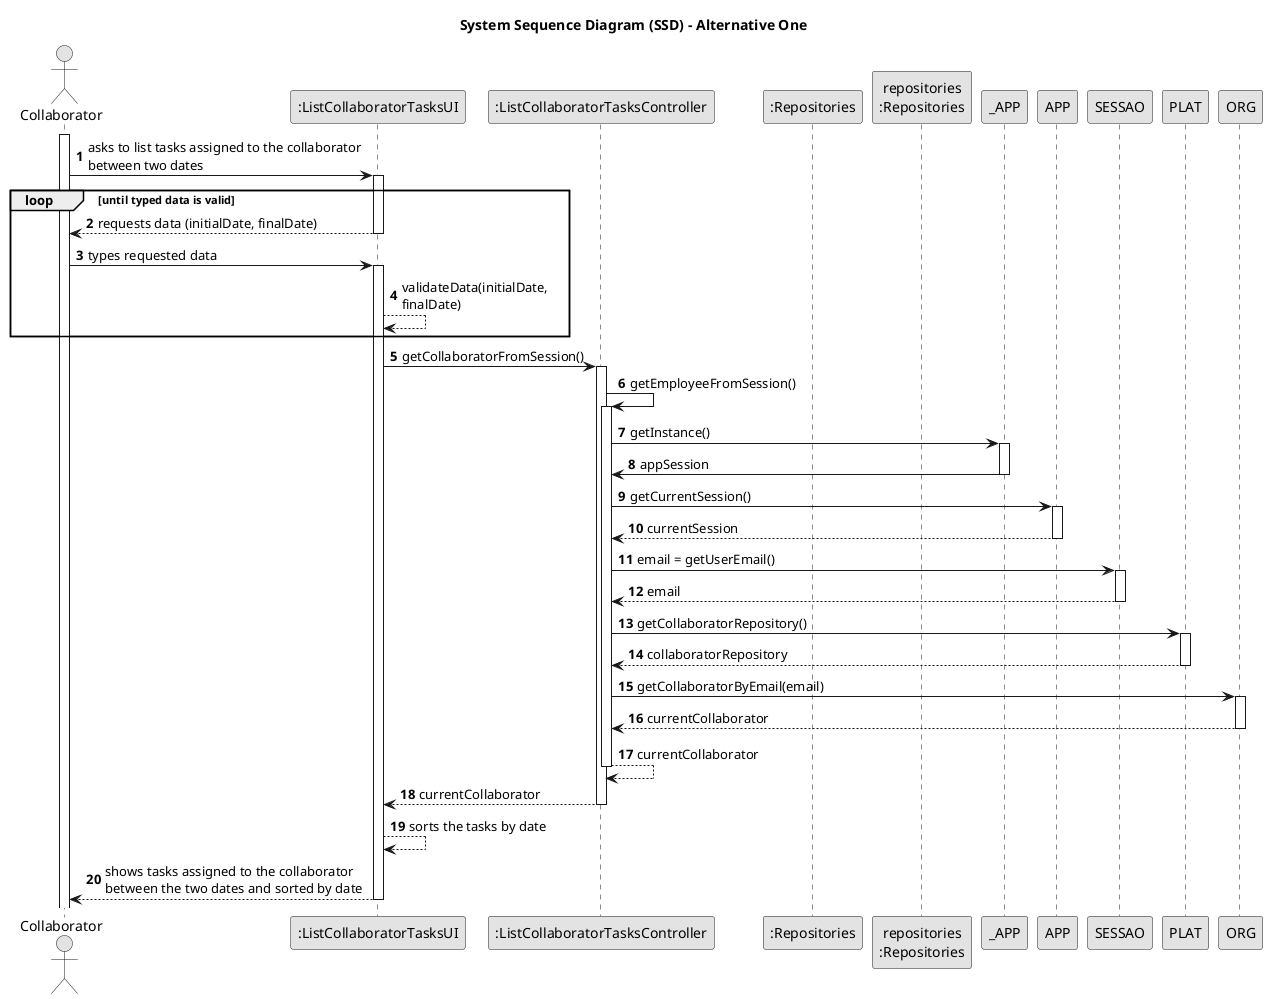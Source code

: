 @startuml
skinparam monochrome true
skinparam packageStyle rectangle
skinparam shadowing false

title System Sequence Diagram (SSD) - Alternative One

autonumber

actor "Collaborator" as Collaborator
participant ":ListCollaboratorTasksUI" as UI
participant ":ListCollaboratorTasksController" as CTRL
participant ":Repositories" as REPO
participant "repositories\n:Repositories" as REPOInsctance

activate Collaborator

    Collaborator -> UI : asks to list tasks assigned to the collaborator\nbetween two dates
    activate UI

loop until typed data is valid
        UI --> Collaborator : requests data (initialDate, finalDate)
    deactivate UI

    Collaborator -> UI : types requested data
    activate UI
        UI --> UI : validateData(initialDate,\nfinalDate)
end loop

        UI -> CTRL : getCollaboratorFromSession()
        activate CTRL
            CTRL -> CTRL : getEmployeeFromSession()
            activate CTRL

                CTRL -> _APP: getInstance()
                activate _APP
                    _APP -> CTRL: appSession
                deactivate _APP


                CTRL -> APP: getCurrentSession()
                activate APP

                    APP --> CTRL: currentSession
                deactivate APP

                CTRL -> SESSAO: email = getUserEmail()
                activate SESSAO

                    SESSAO --> CTRL: email
                deactivate SESSAO


                CTRL -> PLAT: getCollaboratorRepository()
                activate PLAT

                    PLAT --> CTRL: collaboratorRepository
                deactivate PLAT

                CTRL -> ORG: getCollaboratorByEmail(email)
                activate ORG

                    ORG --> CTRL : currentCollaborator
                deactivate ORG

                CTRL --> CTRL : currentCollaborator
            deactivate CTRL

            CTRL --> UI : currentCollaborator
        deactivate CTRL

        UI--> UI: sorts the tasks by date
        UI --> Collaborator : shows tasks assigned to the collaborator\nbetween the two dates and sorted by date
    deactivate UI

@enduml